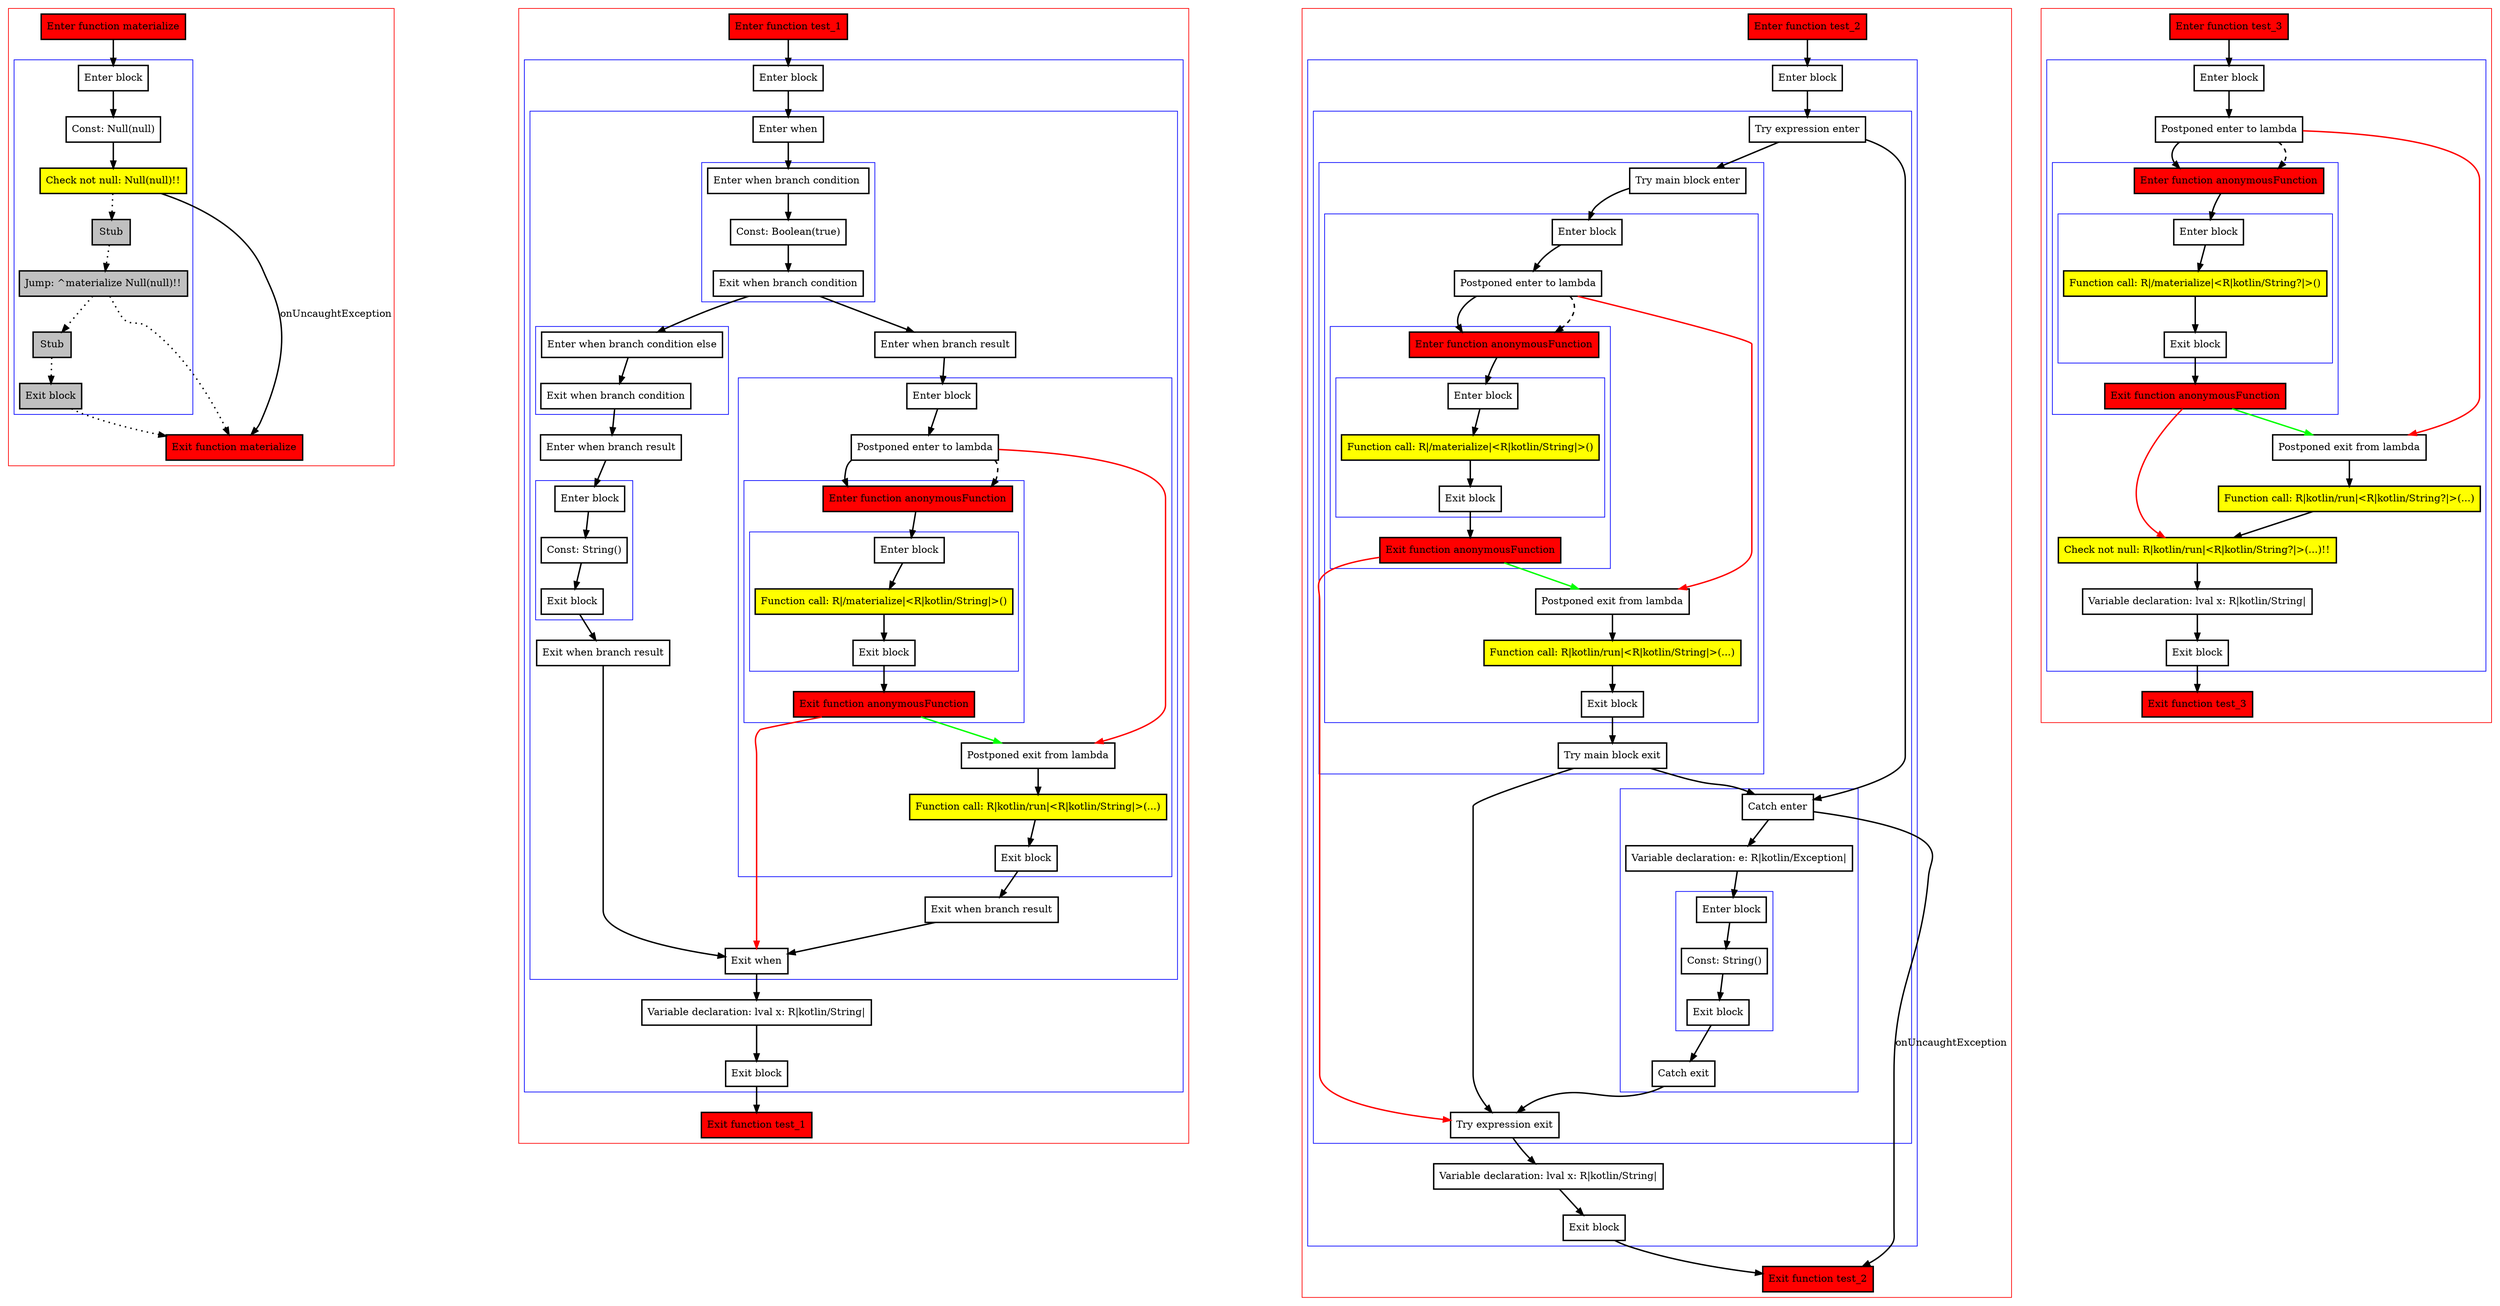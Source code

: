 digraph inplaceLambdaInControlFlowExpressions_kt {
    graph [nodesep=3]
    node [shape=box penwidth=2]
    edge [penwidth=2]

    subgraph cluster_0 {
        color=red
        0 [label="Enter function materialize" style="filled" fillcolor=red];
        subgraph cluster_1 {
            color=blue
            1 [label="Enter block"];
            2 [label="Const: Null(null)"];
            3 [label="Check not null: Null(null)!!" style="filled" fillcolor=yellow];
            4 [label="Stub" style="filled" fillcolor=gray];
            5 [label="Jump: ^materialize Null(null)!!" style="filled" fillcolor=gray];
            6 [label="Stub" style="filled" fillcolor=gray];
            7 [label="Exit block" style="filled" fillcolor=gray];
        }
        8 [label="Exit function materialize" style="filled" fillcolor=red];
    }
    0 -> {1};
    1 -> {2};
    2 -> {3};
    3 -> {8}    [label=onUncaughtException];
    3 -> {4} [style=dotted];
    4 -> {5} [style=dotted];
    5 -> {8 6} [style=dotted];
    6 -> {7} [style=dotted];
    7 -> {8} [style=dotted];

    subgraph cluster_2 {
        color=red
        9 [label="Enter function test_1" style="filled" fillcolor=red];
        subgraph cluster_3 {
            color=blue
            10 [label="Enter block"];
            subgraph cluster_4 {
                color=blue
                11 [label="Enter when"];
                subgraph cluster_5 {
                    color=blue
                    12 [label="Enter when branch condition "];
                    13 [label="Const: Boolean(true)"];
                    14 [label="Exit when branch condition"];
                }
                subgraph cluster_6 {
                    color=blue
                    15 [label="Enter when branch condition else"];
                    16 [label="Exit when branch condition"];
                }
                17 [label="Enter when branch result"];
                subgraph cluster_7 {
                    color=blue
                    18 [label="Enter block"];
                    19 [label="Const: String()"];
                    20 [label="Exit block"];
                }
                21 [label="Exit when branch result"];
                22 [label="Enter when branch result"];
                subgraph cluster_8 {
                    color=blue
                    23 [label="Enter block"];
                    24 [label="Postponed enter to lambda"];
                    subgraph cluster_9 {
                        color=blue
                        33 [label="Enter function anonymousFunction" style="filled" fillcolor=red];
                        subgraph cluster_10 {
                            color=blue
                            34 [label="Enter block"];
                            35 [label="Function call: R|/materialize|<R|kotlin/String|>()" style="filled" fillcolor=yellow];
                            36 [label="Exit block"];
                        }
                        37 [label="Exit function anonymousFunction" style="filled" fillcolor=red];
                    }
                    25 [label="Postponed exit from lambda"];
                    26 [label="Function call: R|kotlin/run|<R|kotlin/String|>(...)" style="filled" fillcolor=yellow];
                    27 [label="Exit block"];
                }
                28 [label="Exit when branch result"];
                29 [label="Exit when"];
            }
            30 [label="Variable declaration: lval x: R|kotlin/String|"];
            31 [label="Exit block"];
        }
        32 [label="Exit function test_1" style="filled" fillcolor=red];
    }
    9 -> {10};
    10 -> {11};
    11 -> {12};
    12 -> {13};
    13 -> {14};
    14 -> {22 15};
    15 -> {16};
    16 -> {17};
    17 -> {18};
    18 -> {19};
    19 -> {20};
    20 -> {21};
    21 -> {29};
    22 -> {23};
    23 -> {24};
    24 -> {33};
    24 -> {25} [color=red];
    24 -> {33} [style=dashed];
    25 -> {26};
    26 -> {27};
    27 -> {28};
    28 -> {29};
    29 -> {30};
    30 -> {31};
    31 -> {32};
    33 -> {34};
    34 -> {35};
    35 -> {36};
    36 -> {37};
    37 -> {29} [color=red];
    37 -> {25} [color=green];

    subgraph cluster_11 {
        color=red
        38 [label="Enter function test_2" style="filled" fillcolor=red];
        subgraph cluster_12 {
            color=blue
            39 [label="Enter block"];
            subgraph cluster_13 {
                color=blue
                40 [label="Try expression enter"];
                subgraph cluster_14 {
                    color=blue
                    41 [label="Try main block enter"];
                    subgraph cluster_15 {
                        color=blue
                        42 [label="Enter block"];
                        43 [label="Postponed enter to lambda"];
                        subgraph cluster_16 {
                            color=blue
                            58 [label="Enter function anonymousFunction" style="filled" fillcolor=red];
                            subgraph cluster_17 {
                                color=blue
                                59 [label="Enter block"];
                                60 [label="Function call: R|/materialize|<R|kotlin/String|>()" style="filled" fillcolor=yellow];
                                61 [label="Exit block"];
                            }
                            62 [label="Exit function anonymousFunction" style="filled" fillcolor=red];
                        }
                        44 [label="Postponed exit from lambda"];
                        45 [label="Function call: R|kotlin/run|<R|kotlin/String|>(...)" style="filled" fillcolor=yellow];
                        46 [label="Exit block"];
                    }
                    47 [label="Try main block exit"];
                }
                subgraph cluster_18 {
                    color=blue
                    48 [label="Catch enter"];
                    49 [label="Variable declaration: e: R|kotlin/Exception|"];
                    subgraph cluster_19 {
                        color=blue
                        50 [label="Enter block"];
                        51 [label="Const: String()"];
                        52 [label="Exit block"];
                    }
                    53 [label="Catch exit"];
                }
                54 [label="Try expression exit"];
            }
            55 [label="Variable declaration: lval x: R|kotlin/String|"];
            56 [label="Exit block"];
        }
        57 [label="Exit function test_2" style="filled" fillcolor=red];
    }
    38 -> {39};
    39 -> {40};
    40 -> {41 48};
    41 -> {42};
    42 -> {43};
    43 -> {58};
    43 -> {44} [color=red];
    43 -> {58} [style=dashed];
    44 -> {45};
    45 -> {46};
    46 -> {47};
    47 -> {54 48};
    48 -> {49};
    48 -> {57}    [label=onUncaughtException];
    49 -> {50};
    50 -> {51};
    51 -> {52};
    52 -> {53};
    53 -> {54};
    54 -> {55};
    55 -> {56};
    56 -> {57};
    58 -> {59};
    59 -> {60};
    60 -> {61};
    61 -> {62};
    62 -> {54} [color=red];
    62 -> {44} [color=green];

    subgraph cluster_20 {
        color=red
        63 [label="Enter function test_3" style="filled" fillcolor=red];
        subgraph cluster_21 {
            color=blue
            64 [label="Enter block"];
            65 [label="Postponed enter to lambda"];
            subgraph cluster_22 {
                color=blue
                72 [label="Enter function anonymousFunction" style="filled" fillcolor=red];
                subgraph cluster_23 {
                    color=blue
                    73 [label="Enter block"];
                    74 [label="Function call: R|/materialize|<R|kotlin/String?|>()" style="filled" fillcolor=yellow];
                    75 [label="Exit block"];
                }
                76 [label="Exit function anonymousFunction" style="filled" fillcolor=red];
            }
            66 [label="Postponed exit from lambda"];
            67 [label="Function call: R|kotlin/run|<R|kotlin/String?|>(...)" style="filled" fillcolor=yellow];
            68 [label="Check not null: R|kotlin/run|<R|kotlin/String?|>(...)!!" style="filled" fillcolor=yellow];
            69 [label="Variable declaration: lval x: R|kotlin/String|"];
            70 [label="Exit block"];
        }
        71 [label="Exit function test_3" style="filled" fillcolor=red];
    }
    63 -> {64};
    64 -> {65};
    65 -> {72};
    65 -> {66} [color=red];
    65 -> {72} [style=dashed];
    66 -> {67};
    67 -> {68};
    68 -> {69};
    69 -> {70};
    70 -> {71};
    72 -> {73};
    73 -> {74};
    74 -> {75};
    75 -> {76};
    76 -> {68} [color=red];
    76 -> {66} [color=green];

}

